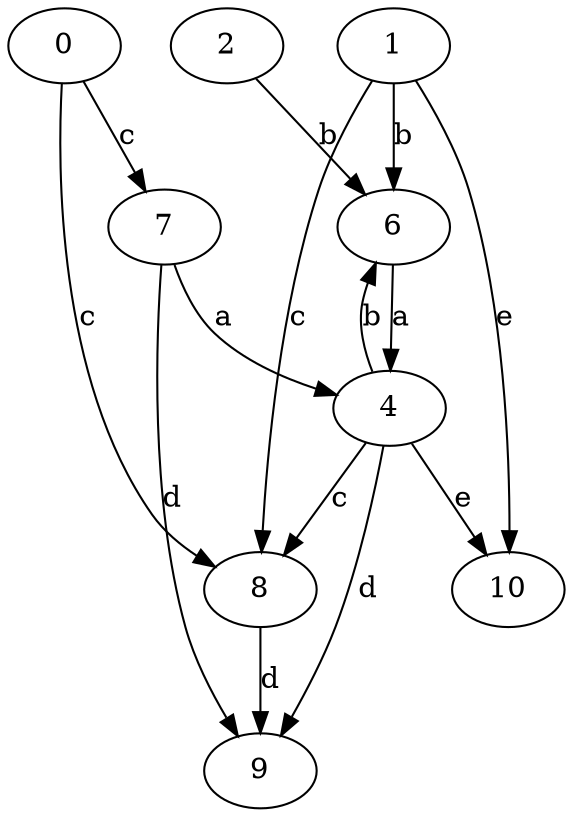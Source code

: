 strict digraph  {
2;
4;
6;
7;
8;
9;
0;
10;
1;
2 -> 6  [label=b];
4 -> 6  [label=b];
4 -> 8  [label=c];
4 -> 9  [label=d];
4 -> 10  [label=e];
6 -> 4  [label=a];
7 -> 4  [label=a];
7 -> 9  [label=d];
8 -> 9  [label=d];
0 -> 7  [label=c];
0 -> 8  [label=c];
1 -> 6  [label=b];
1 -> 8  [label=c];
1 -> 10  [label=e];
}
